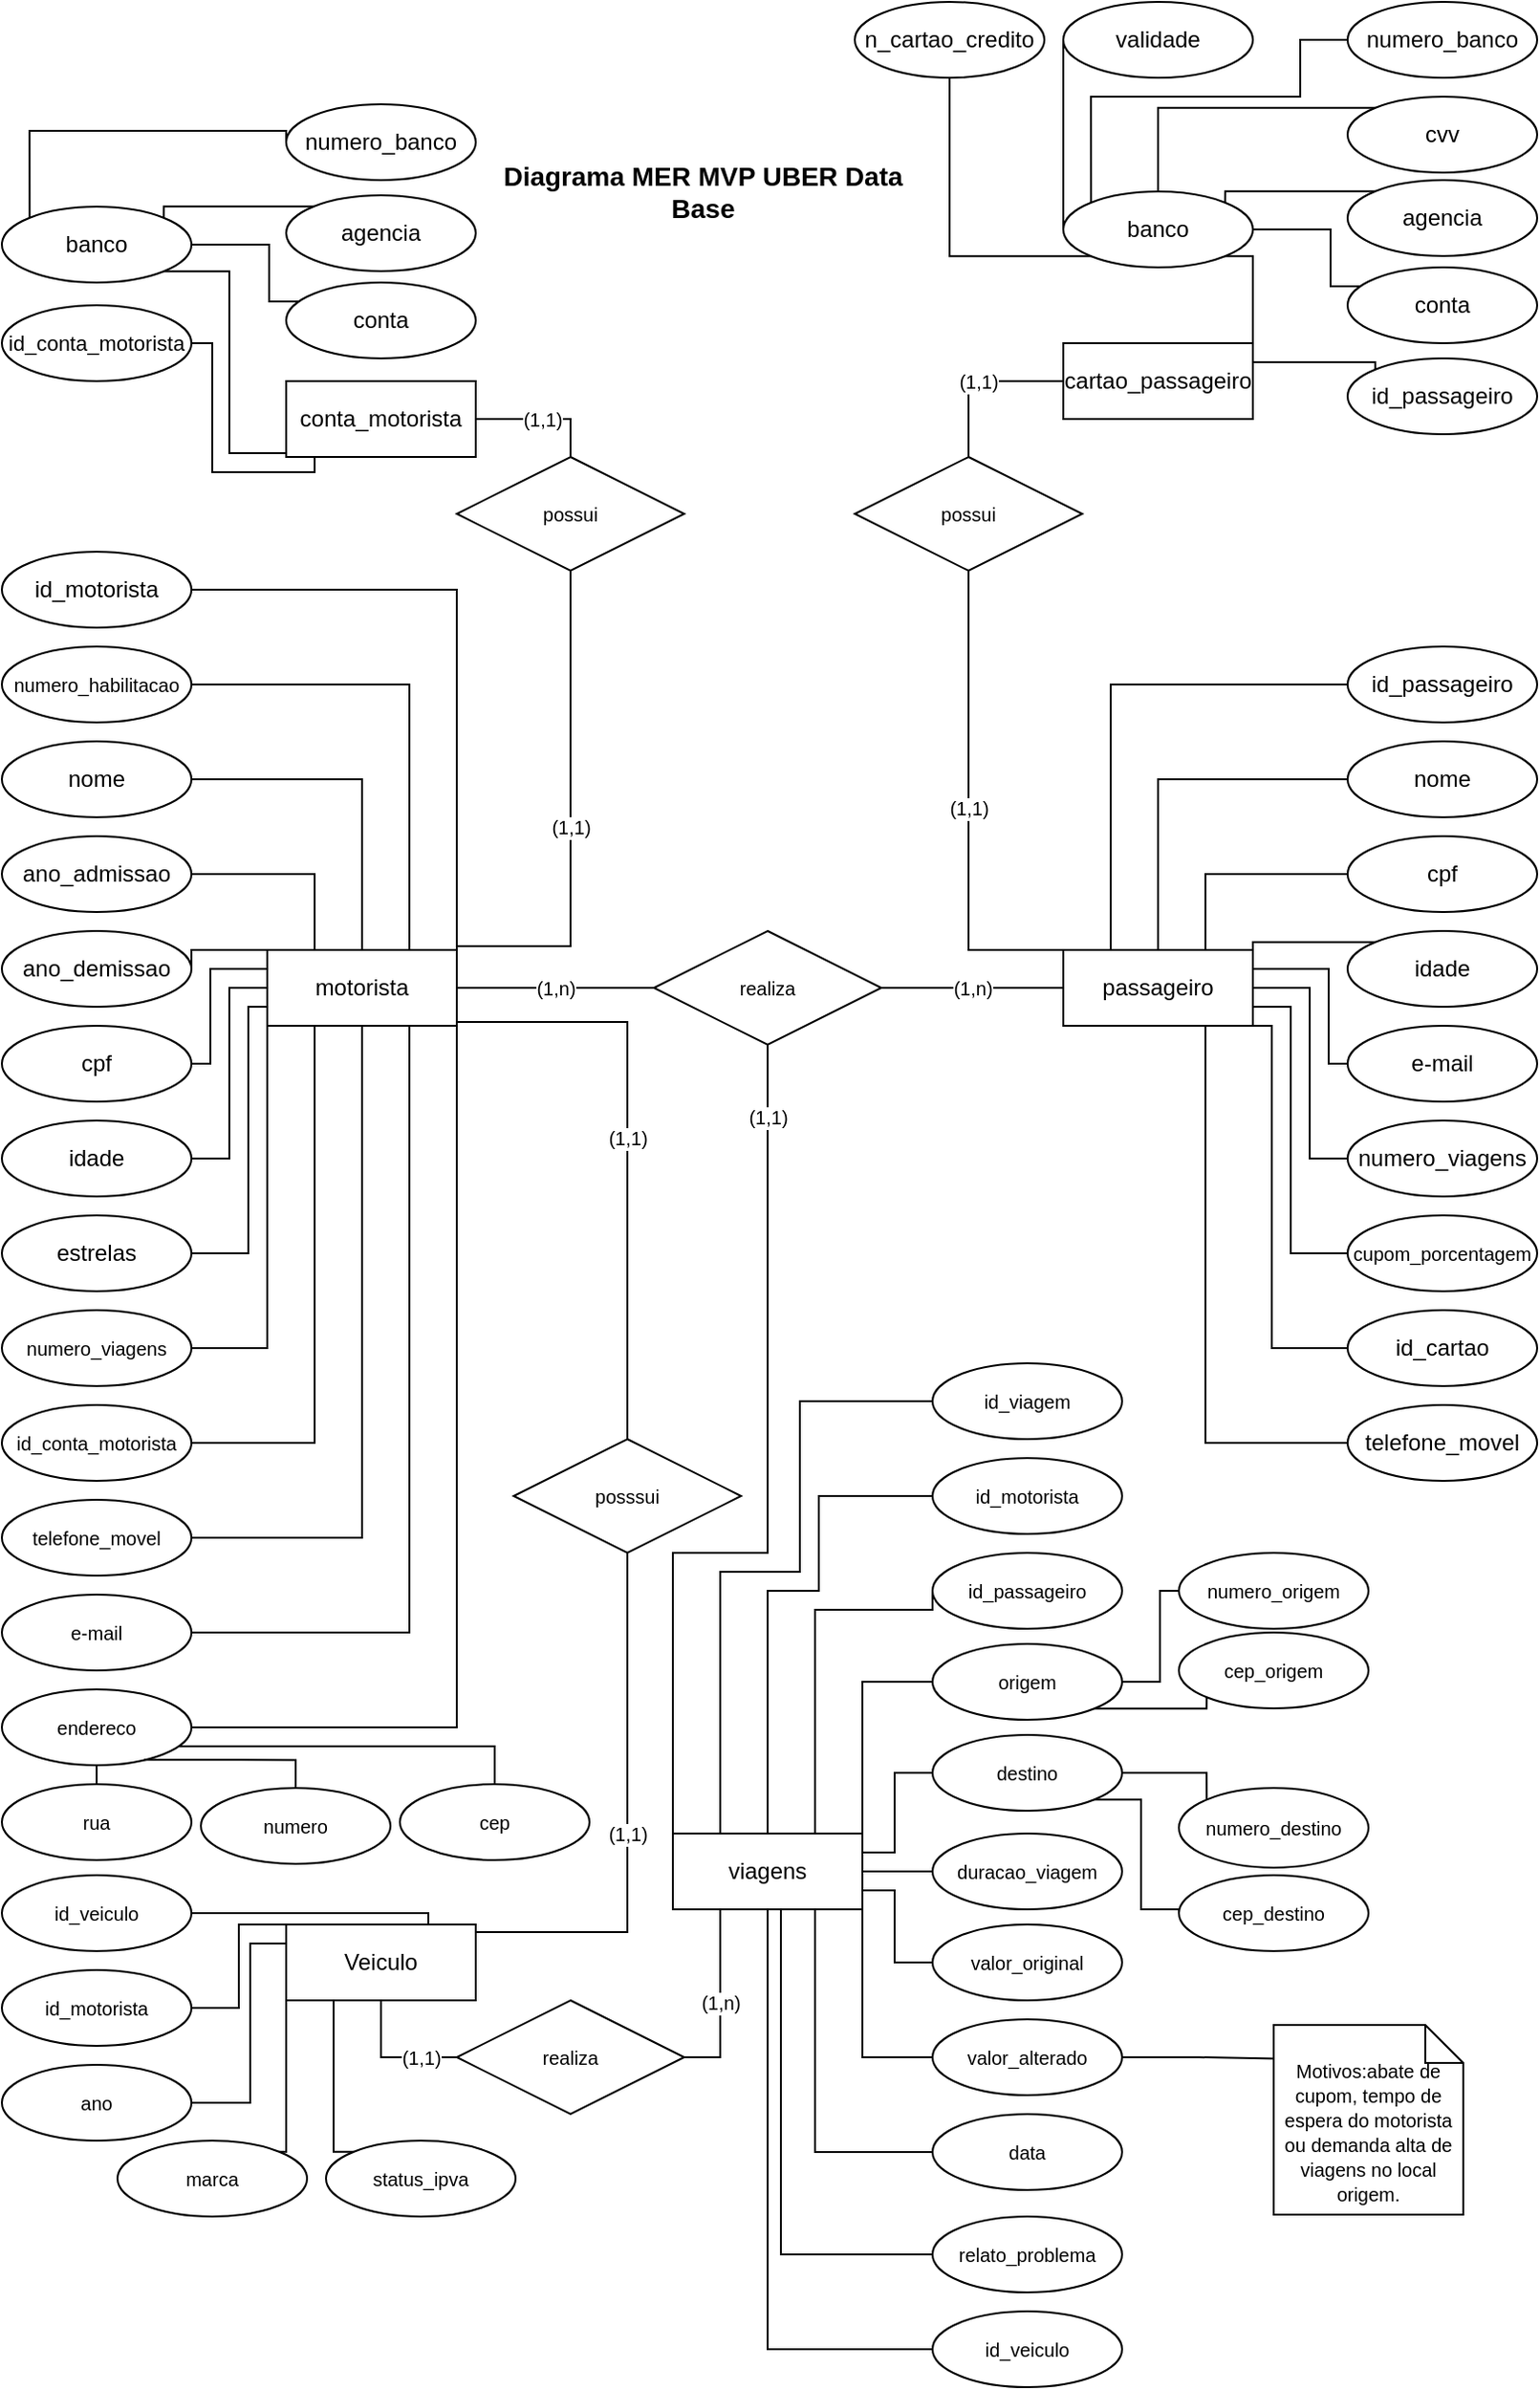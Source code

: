 <mxfile version="15.8.6" type="device"><diagram id="UzmNgIfYKmTZ12dfz8NI" name="Page-1"><mxGraphModel dx="1075" dy="1670" grid="1" gridSize="10" guides="1" tooltips="1" connect="1" arrows="1" fold="1" page="1" pageScale="1" pageWidth="827" pageHeight="1169" background="#ffffff" math="0" shadow="0"><root><mxCell id="0"/><mxCell id="1" parent="0"/><mxCell id="RcIsFeifJOuvqh-gueM1-22" value="" style="edgeStyle=orthogonalEdgeStyle;rounded=0;orthogonalLoop=1;jettySize=auto;html=1;fontSize=10;endArrow=none;endFill=0;exitX=0;exitY=0.25;exitDx=0;exitDy=0;" parent="1" source="RcIsFeifJOuvqh-gueM1-1" target="RcIsFeifJOuvqh-gueM1-13" edge="1"><mxGeometry relative="1" as="geometry"><Array as="points"><mxPoint x="119" y="-658"/><mxPoint x="119" y="-608"/></Array></mxGeometry></mxCell><mxCell id="RcIsFeifJOuvqh-gueM1-83" value="(1,1)" style="edgeStyle=orthogonalEdgeStyle;rounded=0;orthogonalLoop=1;jettySize=auto;html=1;exitX=1;exitY=0.75;exitDx=0;exitDy=0;entryX=0.5;entryY=0;entryDx=0;entryDy=0;fontSize=10;endArrow=none;endFill=0;" parent="1" source="RcIsFeifJOuvqh-gueM1-1" target="RcIsFeifJOuvqh-gueM1-75" edge="1"><mxGeometry relative="1" as="geometry"><Array as="points"><mxPoint x="249" y="-630"/><mxPoint x="339" y="-630"/></Array></mxGeometry></mxCell><mxCell id="RcIsFeifJOuvqh-gueM1-1" value="motorista" style="whiteSpace=wrap;html=1;align=center;" parent="1" vertex="1"><mxGeometry x="149" y="-668" width="100" height="40" as="geometry"/></mxCell><mxCell id="RcIsFeifJOuvqh-gueM1-85" value="(1,1)" style="edgeStyle=orthogonalEdgeStyle;rounded=0;orthogonalLoop=1;jettySize=auto;html=1;exitX=1;exitY=0.5;exitDx=0;exitDy=0;entryX=0.5;entryY=1;entryDx=0;entryDy=0;fontSize=10;endArrow=none;endFill=0;" parent="1" source="RcIsFeifJOuvqh-gueM1-4" target="RcIsFeifJOuvqh-gueM1-75" edge="1"><mxGeometry relative="1" as="geometry"><Array as="points"><mxPoint x="259" y="-150"/><mxPoint x="339" y="-150"/></Array></mxGeometry></mxCell><mxCell id="RcIsFeifJOuvqh-gueM1-86" value="(1,1)" style="edgeStyle=orthogonalEdgeStyle;rounded=0;orthogonalLoop=1;jettySize=auto;html=1;exitX=0.5;exitY=1;exitDx=0;exitDy=0;entryX=0;entryY=0.5;entryDx=0;entryDy=0;fontSize=10;endArrow=none;endFill=0;" parent="1" source="RcIsFeifJOuvqh-gueM1-4" target="RcIsFeifJOuvqh-gueM1-81" edge="1"><mxGeometry x="0.457" relative="1" as="geometry"><Array as="points"><mxPoint x="209" y="-84"/></Array><mxPoint as="offset"/></mxGeometry></mxCell><mxCell id="RcIsFeifJOuvqh-gueM1-4" value="Veiculo" style="whiteSpace=wrap;html=1;align=center;" parent="1" vertex="1"><mxGeometry x="159" y="-154" width="100" height="40" as="geometry"/></mxCell><mxCell id="RcIsFeifJOuvqh-gueM1-6" value="conta_motorista" style="whiteSpace=wrap;html=1;align=center;" parent="1" vertex="1"><mxGeometry x="159" y="-968" width="100" height="40" as="geometry"/></mxCell><mxCell id="RcIsFeifJOuvqh-gueM1-7" value="cartao_passageiro" style="whiteSpace=wrap;html=1;align=center;" parent="1" vertex="1"><mxGeometry x="569" y="-988" width="100" height="40" as="geometry"/></mxCell><mxCell id="RcIsFeifJOuvqh-gueM1-18" style="edgeStyle=orthogonalEdgeStyle;rounded=0;orthogonalLoop=1;jettySize=auto;html=1;exitX=1;exitY=0.5;exitDx=0;exitDy=0;entryX=1;entryY=0;entryDx=0;entryDy=0;fontSize=10;endArrow=none;endFill=0;" parent="1" source="RcIsFeifJOuvqh-gueM1-8" target="RcIsFeifJOuvqh-gueM1-1" edge="1"><mxGeometry relative="1" as="geometry"/></mxCell><mxCell id="RcIsFeifJOuvqh-gueM1-8" value="id_motorista" style="ellipse;whiteSpace=wrap;html=1;align=center;" parent="1" vertex="1"><mxGeometry x="9" y="-878" width="100" height="40" as="geometry"/></mxCell><mxCell id="RcIsFeifJOuvqh-gueM1-19" style="edgeStyle=orthogonalEdgeStyle;rounded=0;orthogonalLoop=1;jettySize=auto;html=1;exitX=1;exitY=0.5;exitDx=0;exitDy=0;fontSize=10;endArrow=none;endFill=0;" parent="1" source="RcIsFeifJOuvqh-gueM1-9" target="RcIsFeifJOuvqh-gueM1-1" edge="1"><mxGeometry relative="1" as="geometry"/></mxCell><mxCell id="RcIsFeifJOuvqh-gueM1-9" value="nome" style="ellipse;whiteSpace=wrap;html=1;align=center;" parent="1" vertex="1"><mxGeometry x="9" y="-778" width="100" height="40" as="geometry"/></mxCell><mxCell id="RcIsFeifJOuvqh-gueM1-20" style="edgeStyle=orthogonalEdgeStyle;rounded=0;orthogonalLoop=1;jettySize=auto;html=1;exitX=1;exitY=0.5;exitDx=0;exitDy=0;entryX=0.25;entryY=0;entryDx=0;entryDy=0;fontSize=10;endArrow=none;endFill=0;" parent="1" source="RcIsFeifJOuvqh-gueM1-10" target="RcIsFeifJOuvqh-gueM1-1" edge="1"><mxGeometry relative="1" as="geometry"/></mxCell><mxCell id="RcIsFeifJOuvqh-gueM1-10" value="ano_admissao" style="ellipse;whiteSpace=wrap;html=1;align=center;" parent="1" vertex="1"><mxGeometry x="9" y="-728" width="100" height="40" as="geometry"/></mxCell><mxCell id="RcIsFeifJOuvqh-gueM1-80" style="edgeStyle=orthogonalEdgeStyle;rounded=0;orthogonalLoop=1;jettySize=auto;html=1;exitX=1;exitY=0.5;exitDx=0;exitDy=0;entryX=0.75;entryY=0;entryDx=0;entryDy=0;fontSize=10;endArrow=none;endFill=0;" parent="1" source="RcIsFeifJOuvqh-gueM1-11" target="RcIsFeifJOuvqh-gueM1-1" edge="1"><mxGeometry relative="1" as="geometry"/></mxCell><mxCell id="RcIsFeifJOuvqh-gueM1-11" value="&lt;font style=&quot;font-size: 10px&quot;&gt;numero_habilitacao&lt;/font&gt;" style="ellipse;whiteSpace=wrap;html=1;align=center;" parent="1" vertex="1"><mxGeometry x="9" y="-828" width="100" height="40" as="geometry"/></mxCell><mxCell id="RcIsFeifJOuvqh-gueM1-21" style="edgeStyle=orthogonalEdgeStyle;rounded=0;orthogonalLoop=1;jettySize=auto;html=1;exitX=1;exitY=0.5;exitDx=0;exitDy=0;fontSize=10;endArrow=none;endFill=0;entryX=0;entryY=0;entryDx=0;entryDy=0;" parent="1" source="RcIsFeifJOuvqh-gueM1-12" target="RcIsFeifJOuvqh-gueM1-1" edge="1"><mxGeometry relative="1" as="geometry"><mxPoint x="139" y="-658" as="targetPoint"/><Array as="points"><mxPoint x="109" y="-668"/></Array></mxGeometry></mxCell><mxCell id="RcIsFeifJOuvqh-gueM1-12" value="ano_demissao" style="ellipse;whiteSpace=wrap;html=1;align=center;" parent="1" vertex="1"><mxGeometry x="9" y="-678" width="100" height="40" as="geometry"/></mxCell><mxCell id="RcIsFeifJOuvqh-gueM1-13" value="cpf" style="ellipse;whiteSpace=wrap;html=1;align=center;" parent="1" vertex="1"><mxGeometry x="9" y="-628" width="100" height="40" as="geometry"/></mxCell><mxCell id="RcIsFeifJOuvqh-gueM1-24" style="edgeStyle=orthogonalEdgeStyle;rounded=0;orthogonalLoop=1;jettySize=auto;html=1;exitX=1;exitY=0.5;exitDx=0;exitDy=0;entryX=0;entryY=0.75;entryDx=0;entryDy=0;fontSize=10;endArrow=none;endFill=0;" parent="1" source="RcIsFeifJOuvqh-gueM1-14" target="RcIsFeifJOuvqh-gueM1-1" edge="1"><mxGeometry relative="1" as="geometry"><Array as="points"><mxPoint x="139" y="-508"/></Array></mxGeometry></mxCell><mxCell id="RcIsFeifJOuvqh-gueM1-14" value="estrelas" style="ellipse;whiteSpace=wrap;html=1;align=center;" parent="1" vertex="1"><mxGeometry x="9" y="-528" width="100" height="40" as="geometry"/></mxCell><mxCell id="RcIsFeifJOuvqh-gueM1-27" style="edgeStyle=orthogonalEdgeStyle;rounded=0;orthogonalLoop=1;jettySize=auto;html=1;exitX=1;exitY=0.5;exitDx=0;exitDy=0;entryX=0.25;entryY=1;entryDx=0;entryDy=0;fontSize=10;endArrow=none;endFill=0;" parent="1" source="RcIsFeifJOuvqh-gueM1-15" target="RcIsFeifJOuvqh-gueM1-1" edge="1"><mxGeometry relative="1" as="geometry"/></mxCell><mxCell id="RcIsFeifJOuvqh-gueM1-15" value="&lt;font style=&quot;font-size: 10px&quot;&gt;id_conta_motorista&lt;/font&gt;" style="ellipse;whiteSpace=wrap;html=1;align=center;" parent="1" vertex="1"><mxGeometry x="9" y="-428" width="100" height="40" as="geometry"/></mxCell><mxCell id="RcIsFeifJOuvqh-gueM1-23" style="edgeStyle=orthogonalEdgeStyle;rounded=0;orthogonalLoop=1;jettySize=auto;html=1;exitX=1;exitY=0.5;exitDx=0;exitDy=0;entryX=0;entryY=0.5;entryDx=0;entryDy=0;fontSize=10;endArrow=none;endFill=0;" parent="1" source="RcIsFeifJOuvqh-gueM1-16" target="RcIsFeifJOuvqh-gueM1-1" edge="1"><mxGeometry relative="1" as="geometry"><Array as="points"><mxPoint x="129" y="-558"/><mxPoint x="129" y="-648"/></Array></mxGeometry></mxCell><mxCell id="RcIsFeifJOuvqh-gueM1-16" value="idade" style="ellipse;whiteSpace=wrap;html=1;align=center;" parent="1" vertex="1"><mxGeometry x="9" y="-578" width="100" height="40" as="geometry"/></mxCell><mxCell id="RcIsFeifJOuvqh-gueM1-25" style="edgeStyle=orthogonalEdgeStyle;rounded=0;orthogonalLoop=1;jettySize=auto;html=1;exitX=1;exitY=0.5;exitDx=0;exitDy=0;entryX=0;entryY=1;entryDx=0;entryDy=0;fontSize=10;endArrow=none;endFill=0;" parent="1" source="RcIsFeifJOuvqh-gueM1-17" target="RcIsFeifJOuvqh-gueM1-1" edge="1"><mxGeometry relative="1" as="geometry"/></mxCell><mxCell id="RcIsFeifJOuvqh-gueM1-17" value="&lt;font style=&quot;font-size: 10px&quot;&gt;numero_viagens&lt;/font&gt;" style="ellipse;whiteSpace=wrap;html=1;align=center;" parent="1" vertex="1"><mxGeometry x="9" y="-478" width="100" height="40" as="geometry"/></mxCell><mxCell id="RcIsFeifJOuvqh-gueM1-30" style="edgeStyle=orthogonalEdgeStyle;rounded=0;orthogonalLoop=1;jettySize=auto;html=1;exitX=1;exitY=0.5;exitDx=0;exitDy=0;entryX=0.5;entryY=1;entryDx=0;entryDy=0;fontSize=10;endArrow=none;endFill=0;" parent="1" source="RcIsFeifJOuvqh-gueM1-28" target="RcIsFeifJOuvqh-gueM1-1" edge="1"><mxGeometry relative="1" as="geometry"/></mxCell><mxCell id="RcIsFeifJOuvqh-gueM1-28" value="&lt;font style=&quot;font-size: 10px&quot;&gt;telefone_movel&lt;/font&gt;" style="ellipse;whiteSpace=wrap;html=1;align=center;" parent="1" vertex="1"><mxGeometry x="9" y="-378" width="100" height="40" as="geometry"/></mxCell><mxCell id="RcIsFeifJOuvqh-gueM1-31" style="edgeStyle=orthogonalEdgeStyle;rounded=0;orthogonalLoop=1;jettySize=auto;html=1;exitX=1;exitY=0.5;exitDx=0;exitDy=0;entryX=0.75;entryY=1;entryDx=0;entryDy=0;fontSize=10;endArrow=none;endFill=0;" parent="1" source="RcIsFeifJOuvqh-gueM1-29" target="RcIsFeifJOuvqh-gueM1-1" edge="1"><mxGeometry relative="1" as="geometry"/></mxCell><mxCell id="RcIsFeifJOuvqh-gueM1-29" value="&lt;font style=&quot;font-size: 10px&quot;&gt;e-mail&lt;/font&gt;" style="ellipse;whiteSpace=wrap;html=1;align=center;" parent="1" vertex="1"><mxGeometry x="9" y="-328" width="100" height="40" as="geometry"/></mxCell><mxCell id="RcIsFeifJOuvqh-gueM1-38" style="edgeStyle=orthogonalEdgeStyle;rounded=0;orthogonalLoop=1;jettySize=auto;html=1;exitX=1;exitY=1;exitDx=0;exitDy=0;fontSize=10;endArrow=none;endFill=0;entryX=0.5;entryY=0;entryDx=0;entryDy=0;" parent="1" source="RcIsFeifJOuvqh-gueM1-32" target="RcIsFeifJOuvqh-gueM1-34" edge="1"><mxGeometry relative="1" as="geometry"><Array as="points"><mxPoint x="94" y="-248"/><mxPoint x="269" y="-248"/></Array></mxGeometry></mxCell><mxCell id="RcIsFeifJOuvqh-gueM1-39" style="edgeStyle=orthogonalEdgeStyle;rounded=0;orthogonalLoop=1;jettySize=auto;html=1;exitX=1;exitY=0.5;exitDx=0;exitDy=0;entryX=1;entryY=1;entryDx=0;entryDy=0;fontSize=10;endArrow=none;endFill=0;" parent="1" source="RcIsFeifJOuvqh-gueM1-32" target="RcIsFeifJOuvqh-gueM1-1" edge="1"><mxGeometry relative="1" as="geometry"/></mxCell><mxCell id="RcIsFeifJOuvqh-gueM1-109" style="edgeStyle=orthogonalEdgeStyle;rounded=0;orthogonalLoop=1;jettySize=auto;html=1;exitX=0.5;exitY=1;exitDx=0;exitDy=0;entryX=0.5;entryY=0;entryDx=0;entryDy=0;fontSize=11;endArrow=none;endFill=0;" parent="1" source="RcIsFeifJOuvqh-gueM1-32" target="RcIsFeifJOuvqh-gueM1-33" edge="1"><mxGeometry relative="1" as="geometry"/></mxCell><mxCell id="RcIsFeifJOuvqh-gueM1-32" value="&lt;span style=&quot;font-size: 10px&quot;&gt;endereco&lt;/span&gt;" style="ellipse;whiteSpace=wrap;html=1;align=center;" parent="1" vertex="1"><mxGeometry x="9" y="-278" width="100" height="40" as="geometry"/></mxCell><mxCell id="RcIsFeifJOuvqh-gueM1-33" value="&lt;span style=&quot;font-size: 10px&quot;&gt;rua&lt;/span&gt;" style="ellipse;whiteSpace=wrap;html=1;align=center;" parent="1" vertex="1"><mxGeometry x="9" y="-228" width="100" height="40" as="geometry"/></mxCell><mxCell id="RcIsFeifJOuvqh-gueM1-34" value="&lt;font style=&quot;font-size: 10px&quot;&gt;cep&lt;/font&gt;" style="ellipse;whiteSpace=wrap;html=1;align=center;" parent="1" vertex="1"><mxGeometry x="219" y="-228" width="100" height="40" as="geometry"/></mxCell><mxCell id="RcIsFeifJOuvqh-gueM1-57" style="edgeStyle=orthogonalEdgeStyle;rounded=0;orthogonalLoop=1;jettySize=auto;html=1;exitX=0.25;exitY=0;exitDx=0;exitDy=0;entryX=0;entryY=0.5;entryDx=0;entryDy=0;fontSize=10;endArrow=none;endFill=0;" parent="1" source="RcIsFeifJOuvqh-gueM1-40" target="RcIsFeifJOuvqh-gueM1-46" edge="1"><mxGeometry relative="1" as="geometry"/></mxCell><mxCell id="RcIsFeifJOuvqh-gueM1-58" style="edgeStyle=orthogonalEdgeStyle;rounded=0;orthogonalLoop=1;jettySize=auto;html=1;exitX=0.5;exitY=0;exitDx=0;exitDy=0;entryX=0;entryY=0.5;entryDx=0;entryDy=0;fontSize=10;endArrow=none;endFill=0;" parent="1" source="RcIsFeifJOuvqh-gueM1-40" target="RcIsFeifJOuvqh-gueM1-49" edge="1"><mxGeometry relative="1" as="geometry"/></mxCell><mxCell id="RcIsFeifJOuvqh-gueM1-59" style="edgeStyle=orthogonalEdgeStyle;rounded=0;orthogonalLoop=1;jettySize=auto;html=1;exitX=0.75;exitY=0;exitDx=0;exitDy=0;entryX=0;entryY=0.5;entryDx=0;entryDy=0;fontSize=10;endArrow=none;endFill=0;" parent="1" source="RcIsFeifJOuvqh-gueM1-40" target="RcIsFeifJOuvqh-gueM1-50" edge="1"><mxGeometry relative="1" as="geometry"/></mxCell><mxCell id="RcIsFeifJOuvqh-gueM1-60" style="edgeStyle=orthogonalEdgeStyle;rounded=0;orthogonalLoop=1;jettySize=auto;html=1;exitX=1;exitY=0;exitDx=0;exitDy=0;entryX=0;entryY=0;entryDx=0;entryDy=0;fontSize=10;endArrow=none;endFill=0;" parent="1" source="RcIsFeifJOuvqh-gueM1-40" target="RcIsFeifJOuvqh-gueM1-53" edge="1"><mxGeometry relative="1" as="geometry"><Array as="points"><mxPoint x="669" y="-672"/></Array></mxGeometry></mxCell><mxCell id="RcIsFeifJOuvqh-gueM1-61" style="edgeStyle=orthogonalEdgeStyle;rounded=0;orthogonalLoop=1;jettySize=auto;html=1;exitX=1;exitY=0.25;exitDx=0;exitDy=0;entryX=0;entryY=0.5;entryDx=0;entryDy=0;fontSize=10;endArrow=none;endFill=0;" parent="1" source="RcIsFeifJOuvqh-gueM1-40" target="RcIsFeifJOuvqh-gueM1-52" edge="1"><mxGeometry relative="1" as="geometry"><Array as="points"><mxPoint x="709" y="-658"/><mxPoint x="709" y="-608"/></Array></mxGeometry></mxCell><mxCell id="RcIsFeifJOuvqh-gueM1-62" style="edgeStyle=orthogonalEdgeStyle;rounded=0;orthogonalLoop=1;jettySize=auto;html=1;exitX=1;exitY=0.5;exitDx=0;exitDy=0;entryX=0;entryY=0.5;entryDx=0;entryDy=0;fontSize=10;endArrow=none;endFill=0;" parent="1" source="RcIsFeifJOuvqh-gueM1-40" target="RcIsFeifJOuvqh-gueM1-48" edge="1"><mxGeometry relative="1" as="geometry"><Array as="points"><mxPoint x="699" y="-648"/><mxPoint x="699" y="-558"/></Array></mxGeometry></mxCell><mxCell id="RcIsFeifJOuvqh-gueM1-63" style="edgeStyle=orthogonalEdgeStyle;rounded=0;orthogonalLoop=1;jettySize=auto;html=1;exitX=1;exitY=0.75;exitDx=0;exitDy=0;entryX=0;entryY=0.5;entryDx=0;entryDy=0;fontSize=10;endArrow=none;endFill=0;" parent="1" source="RcIsFeifJOuvqh-gueM1-40" target="RcIsFeifJOuvqh-gueM1-51" edge="1"><mxGeometry relative="1" as="geometry"><Array as="points"><mxPoint x="689" y="-638"/><mxPoint x="689" y="-508"/></Array></mxGeometry></mxCell><mxCell id="RcIsFeifJOuvqh-gueM1-64" style="edgeStyle=orthogonalEdgeStyle;rounded=0;orthogonalLoop=1;jettySize=auto;html=1;exitX=1;exitY=1;exitDx=0;exitDy=0;entryX=0;entryY=0.5;entryDx=0;entryDy=0;fontSize=10;endArrow=none;endFill=0;" parent="1" source="RcIsFeifJOuvqh-gueM1-40" target="RcIsFeifJOuvqh-gueM1-47" edge="1"><mxGeometry relative="1" as="geometry"><Array as="points"><mxPoint x="679" y="-628"/><mxPoint x="679" y="-458"/></Array></mxGeometry></mxCell><mxCell id="RcIsFeifJOuvqh-gueM1-65" style="edgeStyle=orthogonalEdgeStyle;rounded=0;orthogonalLoop=1;jettySize=auto;html=1;exitX=0.75;exitY=1;exitDx=0;exitDy=0;entryX=0;entryY=0.5;entryDx=0;entryDy=0;fontSize=10;endArrow=none;endFill=0;" parent="1" source="RcIsFeifJOuvqh-gueM1-40" target="RcIsFeifJOuvqh-gueM1-55" edge="1"><mxGeometry relative="1" as="geometry"><Array as="points"><mxPoint x="644" y="-408"/></Array></mxGeometry></mxCell><mxCell id="RcIsFeifJOuvqh-gueM1-40" value="passageiro" style="whiteSpace=wrap;html=1;align=center;" parent="1" vertex="1"><mxGeometry x="569" y="-668" width="100" height="40" as="geometry"/></mxCell><mxCell id="RcIsFeifJOuvqh-gueM1-43" value="(1,1)" style="edgeStyle=orthogonalEdgeStyle;rounded=0;orthogonalLoop=1;jettySize=auto;html=1;exitX=0.5;exitY=1;exitDx=0;exitDy=0;fontSize=10;endArrow=none;endFill=0;entryX=0;entryY=0;entryDx=0;entryDy=0;" parent="1" source="RcIsFeifJOuvqh-gueM1-41" target="RcIsFeifJOuvqh-gueM1-42" edge="1"><mxGeometry x="-0.837" relative="1" as="geometry"><mxPoint x="400" y="-330" as="targetPoint"/><Array as="points"><mxPoint x="413" y="-350"/><mxPoint x="363" y="-350"/></Array><mxPoint as="offset"/></mxGeometry></mxCell><mxCell id="RcIsFeifJOuvqh-gueM1-44" value="(1,n)" style="edgeStyle=orthogonalEdgeStyle;rounded=0;orthogonalLoop=1;jettySize=auto;html=1;exitX=1;exitY=0.5;exitDx=0;exitDy=0;entryX=0;entryY=0.5;entryDx=0;entryDy=0;fontSize=10;endArrow=none;endFill=0;" parent="1" source="RcIsFeifJOuvqh-gueM1-41" target="RcIsFeifJOuvqh-gueM1-40" edge="1"><mxGeometry relative="1" as="geometry"/></mxCell><mxCell id="RcIsFeifJOuvqh-gueM1-45" value="(1,n)" style="edgeStyle=orthogonalEdgeStyle;rounded=0;orthogonalLoop=1;jettySize=auto;html=1;exitX=0;exitY=0.5;exitDx=0;exitDy=0;fontSize=10;endArrow=none;endFill=0;" parent="1" source="RcIsFeifJOuvqh-gueM1-41" target="RcIsFeifJOuvqh-gueM1-1" edge="1"><mxGeometry relative="1" as="geometry"/></mxCell><mxCell id="RcIsFeifJOuvqh-gueM1-41" value="realiza" style="shape=rhombus;perimeter=rhombusPerimeter;whiteSpace=wrap;html=1;align=center;fontSize=10;" parent="1" vertex="1"><mxGeometry x="353" y="-678" width="120" height="60" as="geometry"/></mxCell><mxCell id="RcIsFeifJOuvqh-gueM1-42" value="viagens" style="whiteSpace=wrap;html=1;align=center;" parent="1" vertex="1"><mxGeometry x="363" y="-202" width="100" height="40" as="geometry"/></mxCell><mxCell id="RcIsFeifJOuvqh-gueM1-46" value="id_passageiro" style="ellipse;whiteSpace=wrap;html=1;align=center;" parent="1" vertex="1"><mxGeometry x="719" y="-828" width="100" height="40" as="geometry"/></mxCell><mxCell id="RcIsFeifJOuvqh-gueM1-47" value="id_cartao" style="ellipse;whiteSpace=wrap;html=1;align=center;" parent="1" vertex="1"><mxGeometry x="719" y="-478" width="100" height="40" as="geometry"/></mxCell><mxCell id="RcIsFeifJOuvqh-gueM1-48" value="numero_viagens" style="ellipse;whiteSpace=wrap;html=1;align=center;" parent="1" vertex="1"><mxGeometry x="719" y="-578" width="100" height="40" as="geometry"/></mxCell><mxCell id="RcIsFeifJOuvqh-gueM1-49" value="nome" style="ellipse;whiteSpace=wrap;html=1;align=center;" parent="1" vertex="1"><mxGeometry x="719" y="-778" width="100" height="40" as="geometry"/></mxCell><mxCell id="RcIsFeifJOuvqh-gueM1-50" value="cpf" style="ellipse;whiteSpace=wrap;html=1;align=center;" parent="1" vertex="1"><mxGeometry x="719" y="-728" width="100" height="40" as="geometry"/></mxCell><mxCell id="RcIsFeifJOuvqh-gueM1-51" value="&lt;font style=&quot;font-size: 10px&quot;&gt;cupom_porcentagem&lt;/font&gt;" style="ellipse;whiteSpace=wrap;html=1;align=center;" parent="1" vertex="1"><mxGeometry x="719" y="-528" width="100" height="40" as="geometry"/></mxCell><mxCell id="RcIsFeifJOuvqh-gueM1-52" value="e-mail" style="ellipse;whiteSpace=wrap;html=1;align=center;" parent="1" vertex="1"><mxGeometry x="719" y="-628" width="100" height="40" as="geometry"/></mxCell><mxCell id="RcIsFeifJOuvqh-gueM1-53" value="idade" style="ellipse;whiteSpace=wrap;html=1;align=center;" parent="1" vertex="1"><mxGeometry x="719" y="-678" width="100" height="40" as="geometry"/></mxCell><mxCell id="RcIsFeifJOuvqh-gueM1-55" value="telefone_movel" style="ellipse;whiteSpace=wrap;html=1;align=center;" parent="1" vertex="1"><mxGeometry x="719" y="-428" width="100" height="40" as="geometry"/></mxCell><mxCell id="RcIsFeifJOuvqh-gueM1-75" value="posssui" style="shape=rhombus;perimeter=rhombusPerimeter;whiteSpace=wrap;html=1;align=center;fontSize=10;" parent="1" vertex="1"><mxGeometry x="279" y="-410" width="120" height="60" as="geometry"/></mxCell><mxCell id="RcIsFeifJOuvqh-gueM1-88" value="(1,1)" style="edgeStyle=orthogonalEdgeStyle;rounded=0;orthogonalLoop=1;jettySize=auto;html=1;exitX=0.5;exitY=1;exitDx=0;exitDy=0;entryX=1;entryY=0.25;entryDx=0;entryDy=0;fontSize=10;endArrow=none;endFill=0;" parent="1" source="RcIsFeifJOuvqh-gueM1-76" target="RcIsFeifJOuvqh-gueM1-1" edge="1"><mxGeometry relative="1" as="geometry"><Array as="points"><mxPoint x="309" y="-670"/><mxPoint x="249" y="-670"/></Array></mxGeometry></mxCell><mxCell id="RcIsFeifJOuvqh-gueM1-89" value="(1,1)" style="edgeStyle=orthogonalEdgeStyle;rounded=0;orthogonalLoop=1;jettySize=auto;html=1;exitX=0.5;exitY=0;exitDx=0;exitDy=0;fontSize=10;endArrow=none;endFill=0;entryX=1;entryY=0.5;entryDx=0;entryDy=0;" parent="1" source="RcIsFeifJOuvqh-gueM1-76" target="RcIsFeifJOuvqh-gueM1-6" edge="1"><mxGeometry relative="1" as="geometry"><mxPoint x="249" y="-938" as="targetPoint"/><Array as="points"><mxPoint x="309" y="-948"/></Array></mxGeometry></mxCell><mxCell id="RcIsFeifJOuvqh-gueM1-76" value="possui" style="shape=rhombus;perimeter=rhombusPerimeter;whiteSpace=wrap;html=1;align=center;fontSize=10;" parent="1" vertex="1"><mxGeometry x="249" y="-928" width="120" height="60" as="geometry"/></mxCell><mxCell id="RcIsFeifJOuvqh-gueM1-78" value="(1,1)" style="edgeStyle=orthogonalEdgeStyle;rounded=0;orthogonalLoop=1;jettySize=auto;html=1;exitX=0.5;exitY=0;exitDx=0;exitDy=0;entryX=0;entryY=0.5;entryDx=0;entryDy=0;fontSize=10;endArrow=none;endFill=0;" parent="1" source="RcIsFeifJOuvqh-gueM1-77" target="RcIsFeifJOuvqh-gueM1-7" edge="1"><mxGeometry relative="1" as="geometry"/></mxCell><mxCell id="RcIsFeifJOuvqh-gueM1-79" value="(1,1)" style="edgeStyle=orthogonalEdgeStyle;rounded=0;orthogonalLoop=1;jettySize=auto;html=1;exitX=0.5;exitY=1;exitDx=0;exitDy=0;entryX=0;entryY=0;entryDx=0;entryDy=0;fontSize=10;endArrow=none;endFill=0;" parent="1" source="RcIsFeifJOuvqh-gueM1-77" target="RcIsFeifJOuvqh-gueM1-40" edge="1"><mxGeometry relative="1" as="geometry"><Array as="points"><mxPoint x="519" y="-668"/></Array></mxGeometry></mxCell><mxCell id="RcIsFeifJOuvqh-gueM1-77" value="possui" style="shape=rhombus;perimeter=rhombusPerimeter;whiteSpace=wrap;html=1;align=center;fontSize=10;" parent="1" vertex="1"><mxGeometry x="459" y="-928" width="120" height="60" as="geometry"/></mxCell><mxCell id="RcIsFeifJOuvqh-gueM1-87" value="(1,n)" style="edgeStyle=orthogonalEdgeStyle;rounded=0;orthogonalLoop=1;jettySize=auto;html=1;exitX=1;exitY=0.5;exitDx=0;exitDy=0;fontSize=10;endArrow=none;endFill=0;entryX=0.25;entryY=1;entryDx=0;entryDy=0;" parent="1" source="RcIsFeifJOuvqh-gueM1-81" target="RcIsFeifJOuvqh-gueM1-42" edge="1"><mxGeometry relative="1" as="geometry"><mxPoint x="413" y="-160" as="targetPoint"/><Array as="points"><mxPoint x="388" y="-84"/></Array></mxGeometry></mxCell><mxCell id="RcIsFeifJOuvqh-gueM1-81" value="realiza" style="shape=rhombus;perimeter=rhombusPerimeter;whiteSpace=wrap;html=1;align=center;fontSize=10;" parent="1" vertex="1"><mxGeometry x="249" y="-114" width="120" height="60" as="geometry"/></mxCell><mxCell id="RcIsFeifJOuvqh-gueM1-84" style="edgeStyle=orthogonalEdgeStyle;rounded=0;orthogonalLoop=1;jettySize=auto;html=1;exitX=0.5;exitY=1;exitDx=0;exitDy=0;fontSize=10;endArrow=none;endFill=0;" parent="1" source="RcIsFeifJOuvqh-gueM1-4" target="RcIsFeifJOuvqh-gueM1-4" edge="1"><mxGeometry relative="1" as="geometry"/></mxCell><mxCell id="RcIsFeifJOuvqh-gueM1-100" style="edgeStyle=orthogonalEdgeStyle;rounded=0;orthogonalLoop=1;jettySize=auto;html=1;exitX=1;exitY=1;exitDx=0;exitDy=0;entryX=0;entryY=1;entryDx=0;entryDy=0;fontSize=10;endArrow=none;endFill=0;" parent="1" source="RcIsFeifJOuvqh-gueM1-90" target="RcIsFeifJOuvqh-gueM1-6" edge="1"><mxGeometry relative="1" as="geometry"><Array as="points"><mxPoint x="129" y="-1026"/><mxPoint x="129" y="-930"/></Array></mxGeometry></mxCell><mxCell id="RcIsFeifJOuvqh-gueM1-104" style="edgeStyle=orthogonalEdgeStyle;rounded=0;orthogonalLoop=1;jettySize=auto;html=1;exitX=0;exitY=0;exitDx=0;exitDy=0;entryX=0;entryY=0.5;entryDx=0;entryDy=0;fontSize=11;endArrow=none;endFill=0;" parent="1" source="RcIsFeifJOuvqh-gueM1-90" target="RcIsFeifJOuvqh-gueM1-92" edge="1"><mxGeometry relative="1" as="geometry"><Array as="points"><mxPoint x="24" y="-1100"/></Array></mxGeometry></mxCell><mxCell id="RcIsFeifJOuvqh-gueM1-106" style="edgeStyle=orthogonalEdgeStyle;rounded=0;orthogonalLoop=1;jettySize=auto;html=1;exitX=1;exitY=0;exitDx=0;exitDy=0;entryX=0;entryY=0;entryDx=0;entryDy=0;fontSize=11;endArrow=none;endFill=0;" parent="1" source="RcIsFeifJOuvqh-gueM1-90" target="RcIsFeifJOuvqh-gueM1-91" edge="1"><mxGeometry relative="1" as="geometry"><Array as="points"><mxPoint x="94" y="-1060"/></Array></mxGeometry></mxCell><mxCell id="RcIsFeifJOuvqh-gueM1-107" style="edgeStyle=orthogonalEdgeStyle;rounded=0;orthogonalLoop=1;jettySize=auto;html=1;exitX=1;exitY=0.5;exitDx=0;exitDy=0;entryX=0;entryY=0;entryDx=0;entryDy=0;fontSize=11;endArrow=none;endFill=0;" parent="1" source="RcIsFeifJOuvqh-gueM1-90" target="RcIsFeifJOuvqh-gueM1-93" edge="1"><mxGeometry relative="1" as="geometry"><Array as="points"><mxPoint x="150" y="-1040"/><mxPoint x="150" y="-1010"/></Array></mxGeometry></mxCell><mxCell id="RcIsFeifJOuvqh-gueM1-90" value="banco" style="ellipse;whiteSpace=wrap;html=1;align=center;" parent="1" vertex="1"><mxGeometry x="9" y="-1060" width="100" height="40" as="geometry"/></mxCell><mxCell id="RcIsFeifJOuvqh-gueM1-91" value="agencia" style="ellipse;whiteSpace=wrap;html=1;align=center;" parent="1" vertex="1"><mxGeometry x="159" y="-1066" width="100" height="40" as="geometry"/></mxCell><mxCell id="RcIsFeifJOuvqh-gueM1-92" value="numero_banco" style="ellipse;whiteSpace=wrap;html=1;align=center;" parent="1" vertex="1"><mxGeometry x="159" y="-1114" width="100" height="40" as="geometry"/></mxCell><mxCell id="RcIsFeifJOuvqh-gueM1-93" value="conta" style="ellipse;whiteSpace=wrap;html=1;align=center;" parent="1" vertex="1"><mxGeometry x="159" y="-1020" width="100" height="40" as="geometry"/></mxCell><mxCell id="RcIsFeifJOuvqh-gueM1-99" style="edgeStyle=orthogonalEdgeStyle;rounded=0;orthogonalLoop=1;jettySize=auto;html=1;exitX=1;exitY=0.5;exitDx=0;exitDy=0;entryX=0.25;entryY=1;entryDx=0;entryDy=0;fontSize=10;endArrow=none;endFill=0;" parent="1" source="RcIsFeifJOuvqh-gueM1-94" target="RcIsFeifJOuvqh-gueM1-6" edge="1"><mxGeometry relative="1" as="geometry"><Array as="points"><mxPoint x="120" y="-988"/><mxPoint x="120" y="-920"/><mxPoint x="174" y="-920"/><mxPoint x="174" y="-928"/></Array></mxGeometry></mxCell><mxCell id="RcIsFeifJOuvqh-gueM1-94" value="&lt;span style=&quot;font-size: 11px&quot;&gt;id_conta_motorista&lt;/span&gt;" style="ellipse;whiteSpace=wrap;html=1;align=center;" parent="1" vertex="1"><mxGeometry x="9" y="-1008" width="100" height="40" as="geometry"/></mxCell><mxCell id="RcIsFeifJOuvqh-gueM1-114" style="edgeStyle=orthogonalEdgeStyle;rounded=0;orthogonalLoop=1;jettySize=auto;html=1;exitX=1;exitY=0.5;exitDx=0;exitDy=0;entryX=0.75;entryY=0;entryDx=0;entryDy=0;fontSize=11;endArrow=none;endFill=0;" parent="1" source="RcIsFeifJOuvqh-gueM1-108" target="RcIsFeifJOuvqh-gueM1-4" edge="1"><mxGeometry relative="1" as="geometry"><Array as="points"><mxPoint x="234" y="-160"/></Array></mxGeometry></mxCell><mxCell id="RcIsFeifJOuvqh-gueM1-108" value="&lt;span style=&quot;font-size: 10px&quot;&gt;id_veiculo&lt;/span&gt;" style="ellipse;whiteSpace=wrap;html=1;align=center;" parent="1" vertex="1"><mxGeometry x="9" y="-180" width="100" height="40" as="geometry"/></mxCell><mxCell id="RcIsFeifJOuvqh-gueM1-115" style="edgeStyle=orthogonalEdgeStyle;rounded=0;orthogonalLoop=1;jettySize=auto;html=1;exitX=1;exitY=0.5;exitDx=0;exitDy=0;entryX=0;entryY=0;entryDx=0;entryDy=0;fontSize=11;endArrow=none;endFill=0;" parent="1" source="RcIsFeifJOuvqh-gueM1-110" target="RcIsFeifJOuvqh-gueM1-4" edge="1"><mxGeometry relative="1" as="geometry"><Array as="points"><mxPoint x="134" y="-110"/><mxPoint x="134" y="-154"/></Array></mxGeometry></mxCell><mxCell id="RcIsFeifJOuvqh-gueM1-110" value="&lt;span style=&quot;font-size: 10px&quot;&gt;id_motorista&lt;/span&gt;" style="ellipse;whiteSpace=wrap;html=1;align=center;" parent="1" vertex="1"><mxGeometry x="9" y="-130" width="100" height="40" as="geometry"/></mxCell><mxCell id="RcIsFeifJOuvqh-gueM1-116" style="edgeStyle=orthogonalEdgeStyle;rounded=0;orthogonalLoop=1;jettySize=auto;html=1;exitX=1;exitY=0.5;exitDx=0;exitDy=0;entryX=0;entryY=0.25;entryDx=0;entryDy=0;fontSize=11;endArrow=none;endFill=0;" parent="1" source="RcIsFeifJOuvqh-gueM1-111" target="RcIsFeifJOuvqh-gueM1-4" edge="1"><mxGeometry relative="1" as="geometry"><Array as="points"><mxPoint x="140" y="-60"/><mxPoint x="140" y="-144"/></Array></mxGeometry></mxCell><mxCell id="RcIsFeifJOuvqh-gueM1-111" value="&lt;span style=&quot;font-size: 10px&quot;&gt;ano&lt;/span&gt;" style="ellipse;whiteSpace=wrap;html=1;align=center;" parent="1" vertex="1"><mxGeometry x="9" y="-80" width="100" height="40" as="geometry"/></mxCell><mxCell id="RcIsFeifJOuvqh-gueM1-117" style="edgeStyle=orthogonalEdgeStyle;rounded=0;orthogonalLoop=1;jettySize=auto;html=1;exitX=1;exitY=0;exitDx=0;exitDy=0;entryX=0;entryY=1;entryDx=0;entryDy=0;fontSize=11;endArrow=none;endFill=0;" parent="1" source="RcIsFeifJOuvqh-gueM1-112" target="RcIsFeifJOuvqh-gueM1-4" edge="1"><mxGeometry relative="1" as="geometry"><Array as="points"><mxPoint x="159" y="-34"/></Array></mxGeometry></mxCell><mxCell id="RcIsFeifJOuvqh-gueM1-112" value="&lt;span style=&quot;font-size: 10px&quot;&gt;marca&lt;/span&gt;" style="ellipse;whiteSpace=wrap;html=1;align=center;" parent="1" vertex="1"><mxGeometry x="70" y="-40" width="100" height="40" as="geometry"/></mxCell><mxCell id="RcIsFeifJOuvqh-gueM1-118" style="edgeStyle=orthogonalEdgeStyle;rounded=0;orthogonalLoop=1;jettySize=auto;html=1;exitX=0;exitY=0;exitDx=0;exitDy=0;entryX=0.25;entryY=1;entryDx=0;entryDy=0;fontSize=11;endArrow=none;endFill=0;" parent="1" source="RcIsFeifJOuvqh-gueM1-113" target="RcIsFeifJOuvqh-gueM1-4" edge="1"><mxGeometry relative="1" as="geometry"><Array as="points"><mxPoint x="184" y="-34"/></Array></mxGeometry></mxCell><mxCell id="RcIsFeifJOuvqh-gueM1-113" value="&lt;span style=&quot;font-size: 10px&quot;&gt;status_ipva&lt;/span&gt;" style="ellipse;whiteSpace=wrap;html=1;align=center;" parent="1" vertex="1"><mxGeometry x="180" y="-40" width="100" height="40" as="geometry"/></mxCell><mxCell id="RcIsFeifJOuvqh-gueM1-130" style="edgeStyle=orthogonalEdgeStyle;rounded=0;orthogonalLoop=1;jettySize=auto;html=1;exitX=0;exitY=0.5;exitDx=0;exitDy=0;fontSize=11;endArrow=none;endFill=0;entryX=1;entryY=0.25;entryDx=0;entryDy=0;" parent="1" source="RcIsFeifJOuvqh-gueM1-119" target="RcIsFeifJOuvqh-gueM1-42" edge="1"><mxGeometry relative="1" as="geometry"><mxPoint x="500" y="-182" as="targetPoint"/><Array as="points"><mxPoint x="480" y="-234"/><mxPoint x="480" y="-192"/></Array></mxGeometry></mxCell><mxCell id="RcIsFeifJOuvqh-gueM1-119" value="&lt;font style=&quot;font-size: 10px&quot;&gt;destino&lt;/font&gt;" style="ellipse;whiteSpace=wrap;html=1;align=center;" parent="1" vertex="1"><mxGeometry x="500" y="-254" width="100" height="40" as="geometry"/></mxCell><mxCell id="RcIsFeifJOuvqh-gueM1-129" style="edgeStyle=orthogonalEdgeStyle;rounded=0;orthogonalLoop=1;jettySize=auto;html=1;exitX=0;exitY=0.5;exitDx=0;exitDy=0;entryX=1;entryY=0;entryDx=0;entryDy=0;fontSize=11;endArrow=none;endFill=0;" parent="1" source="RcIsFeifJOuvqh-gueM1-120" target="RcIsFeifJOuvqh-gueM1-42" edge="1"><mxGeometry relative="1" as="geometry"/></mxCell><mxCell id="RcIsFeifJOuvqh-gueM1-120" value="&lt;font style=&quot;font-size: 10px&quot;&gt;origem&lt;/font&gt;" style="ellipse;whiteSpace=wrap;html=1;align=center;" parent="1" vertex="1"><mxGeometry x="500" y="-302" width="100" height="40" as="geometry"/></mxCell><mxCell id="RcIsFeifJOuvqh-gueM1-134" style="edgeStyle=orthogonalEdgeStyle;rounded=0;orthogonalLoop=1;jettySize=auto;html=1;exitX=0;exitY=0.5;exitDx=0;exitDy=0;entryX=1;entryY=0.75;entryDx=0;entryDy=0;fontSize=11;endArrow=none;endFill=0;" parent="1" source="RcIsFeifJOuvqh-gueM1-121" target="RcIsFeifJOuvqh-gueM1-42" edge="1"><mxGeometry relative="1" as="geometry"/></mxCell><mxCell id="RcIsFeifJOuvqh-gueM1-121" value="&lt;font style=&quot;font-size: 10px&quot;&gt;valor_original&lt;/font&gt;" style="ellipse;whiteSpace=wrap;html=1;align=center;" parent="1" vertex="1"><mxGeometry x="500" y="-154" width="100" height="40" as="geometry"/></mxCell><mxCell id="RcIsFeifJOuvqh-gueM1-131" style="edgeStyle=orthogonalEdgeStyle;rounded=0;orthogonalLoop=1;jettySize=auto;html=1;exitX=0;exitY=0.5;exitDx=0;exitDy=0;entryX=1;entryY=0.5;entryDx=0;entryDy=0;fontSize=11;endArrow=none;endFill=0;" parent="1" source="RcIsFeifJOuvqh-gueM1-122" target="RcIsFeifJOuvqh-gueM1-42" edge="1"><mxGeometry relative="1" as="geometry"/></mxCell><mxCell id="RcIsFeifJOuvqh-gueM1-122" value="&lt;font style=&quot;font-size: 10px&quot;&gt;duracao_viagem&lt;/font&gt;" style="ellipse;whiteSpace=wrap;html=1;align=center;" parent="1" vertex="1"><mxGeometry x="500" y="-202" width="100" height="40" as="geometry"/></mxCell><mxCell id="RcIsFeifJOuvqh-gueM1-126" style="edgeStyle=orthogonalEdgeStyle;rounded=0;orthogonalLoop=1;jettySize=auto;html=1;exitX=0;exitY=0.5;exitDx=0;exitDy=0;entryX=0.25;entryY=0;entryDx=0;entryDy=0;fontSize=11;endArrow=none;endFill=0;" parent="1" source="RcIsFeifJOuvqh-gueM1-123" target="RcIsFeifJOuvqh-gueM1-42" edge="1"><mxGeometry relative="1" as="geometry"><Array as="points"><mxPoint x="430" y="-430"/><mxPoint x="430" y="-340"/><mxPoint x="388" y="-340"/></Array></mxGeometry></mxCell><mxCell id="RcIsFeifJOuvqh-gueM1-123" value="&lt;font style=&quot;font-size: 10px&quot;&gt;id_viagem&lt;/font&gt;" style="ellipse;whiteSpace=wrap;html=1;align=center;" parent="1" vertex="1"><mxGeometry x="500" y="-450" width="100" height="40" as="geometry"/></mxCell><mxCell id="RcIsFeifJOuvqh-gueM1-127" style="edgeStyle=orthogonalEdgeStyle;rounded=0;orthogonalLoop=1;jettySize=auto;html=1;exitX=0;exitY=0.5;exitDx=0;exitDy=0;entryX=0.5;entryY=0;entryDx=0;entryDy=0;fontSize=11;endArrow=none;endFill=0;" parent="1" source="RcIsFeifJOuvqh-gueM1-124" target="RcIsFeifJOuvqh-gueM1-42" edge="1"><mxGeometry relative="1" as="geometry"><Array as="points"><mxPoint x="440" y="-380"/><mxPoint x="440" y="-330"/><mxPoint x="413" y="-330"/></Array></mxGeometry></mxCell><mxCell id="RcIsFeifJOuvqh-gueM1-124" value="&lt;font style=&quot;font-size: 10px&quot;&gt;id_motorista&lt;/font&gt;" style="ellipse;whiteSpace=wrap;html=1;align=center;" parent="1" vertex="1"><mxGeometry x="500" y="-400" width="100" height="40" as="geometry"/></mxCell><mxCell id="RcIsFeifJOuvqh-gueM1-128" style="edgeStyle=orthogonalEdgeStyle;rounded=0;orthogonalLoop=1;jettySize=auto;html=1;exitX=0;exitY=0.5;exitDx=0;exitDy=0;entryX=0.75;entryY=0;entryDx=0;entryDy=0;fontSize=11;endArrow=none;endFill=0;" parent="1" source="RcIsFeifJOuvqh-gueM1-125" target="RcIsFeifJOuvqh-gueM1-42" edge="1"><mxGeometry relative="1" as="geometry"><Array as="points"><mxPoint x="500" y="-320"/><mxPoint x="438" y="-320"/></Array></mxGeometry></mxCell><mxCell id="RcIsFeifJOuvqh-gueM1-125" value="&lt;font style=&quot;font-size: 10px&quot;&gt;id_passageiro&lt;/font&gt;" style="ellipse;whiteSpace=wrap;html=1;align=center;" parent="1" vertex="1"><mxGeometry x="500" y="-350" width="100" height="40" as="geometry"/></mxCell><mxCell id="RcIsFeifJOuvqh-gueM1-133" style="edgeStyle=orthogonalEdgeStyle;rounded=0;orthogonalLoop=1;jettySize=auto;html=1;exitX=0;exitY=0.5;exitDx=0;exitDy=0;entryX=1;entryY=1;entryDx=0;entryDy=0;fontSize=11;endArrow=none;endFill=0;" parent="1" source="RcIsFeifJOuvqh-gueM1-132" target="RcIsFeifJOuvqh-gueM1-42" edge="1"><mxGeometry relative="1" as="geometry"/></mxCell><mxCell id="RcIsFeifJOuvqh-gueM1-139" style="edgeStyle=orthogonalEdgeStyle;rounded=0;orthogonalLoop=1;jettySize=auto;html=1;exitX=1;exitY=0.5;exitDx=0;exitDy=0;entryX=0.014;entryY=0.177;entryDx=0;entryDy=0;entryPerimeter=0;fontSize=11;endArrow=none;endFill=0;" parent="1" source="RcIsFeifJOuvqh-gueM1-132" target="RcIsFeifJOuvqh-gueM1-138" edge="1"><mxGeometry relative="1" as="geometry"/></mxCell><mxCell id="RcIsFeifJOuvqh-gueM1-132" value="&lt;font style=&quot;font-size: 10px&quot;&gt;valor_alterado&lt;/font&gt;" style="ellipse;whiteSpace=wrap;html=1;align=center;" parent="1" vertex="1"><mxGeometry x="500" y="-104" width="100" height="40" as="geometry"/></mxCell><mxCell id="RcIsFeifJOuvqh-gueM1-140" style="edgeStyle=orthogonalEdgeStyle;rounded=0;orthogonalLoop=1;jettySize=auto;html=1;exitX=0;exitY=0.5;exitDx=0;exitDy=0;entryX=0.75;entryY=1;entryDx=0;entryDy=0;fontSize=10;endArrow=none;endFill=0;" parent="1" source="RcIsFeifJOuvqh-gueM1-135" target="RcIsFeifJOuvqh-gueM1-42" edge="1"><mxGeometry relative="1" as="geometry"/></mxCell><mxCell id="RcIsFeifJOuvqh-gueM1-135" value="&lt;font style=&quot;font-size: 10px&quot;&gt;data&lt;/font&gt;" style="ellipse;whiteSpace=wrap;html=1;align=center;" parent="1" vertex="1"><mxGeometry x="500" y="-54" width="100" height="40" as="geometry"/></mxCell><mxCell id="RcIsFeifJOuvqh-gueM1-141" style="edgeStyle=orthogonalEdgeStyle;rounded=0;orthogonalLoop=1;jettySize=auto;html=1;exitX=0;exitY=0.5;exitDx=0;exitDy=0;fontSize=10;endArrow=none;endFill=0;" parent="1" source="RcIsFeifJOuvqh-gueM1-136" target="RcIsFeifJOuvqh-gueM1-42" edge="1"><mxGeometry relative="1" as="geometry"><Array as="points"><mxPoint x="420" y="20"/></Array></mxGeometry></mxCell><mxCell id="RcIsFeifJOuvqh-gueM1-136" value="&lt;font style=&quot;font-size: 10px&quot;&gt;relato_problema&lt;/font&gt;" style="ellipse;whiteSpace=wrap;html=1;align=center;" parent="1" vertex="1"><mxGeometry x="500" width="100" height="40" as="geometry"/></mxCell><mxCell id="RcIsFeifJOuvqh-gueM1-142" style="edgeStyle=orthogonalEdgeStyle;rounded=0;orthogonalLoop=1;jettySize=auto;html=1;exitX=0;exitY=0.5;exitDx=0;exitDy=0;fontSize=10;endArrow=none;endFill=0;entryX=0.5;entryY=1;entryDx=0;entryDy=0;" parent="1" source="RcIsFeifJOuvqh-gueM1-137" target="RcIsFeifJOuvqh-gueM1-42" edge="1"><mxGeometry relative="1" as="geometry"><mxPoint x="400" y="-170" as="targetPoint"/></mxGeometry></mxCell><mxCell id="RcIsFeifJOuvqh-gueM1-137" value="&lt;font style=&quot;font-size: 10px&quot;&gt;id_veiculo&lt;/font&gt;" style="ellipse;whiteSpace=wrap;html=1;align=center;" parent="1" vertex="1"><mxGeometry x="500" y="50" width="100" height="40" as="geometry"/></mxCell><mxCell id="RcIsFeifJOuvqh-gueM1-138" value="&lt;br&gt;&lt;font style=&quot;font-size: 10px&quot;&gt;Motivos:abate de cupom, tempo de espera do motorista ou demanda alta de viagens no local origem.&lt;/font&gt;" style="shape=note;size=20;whiteSpace=wrap;html=1;fontSize=11;" parent="1" vertex="1"><mxGeometry x="680" y="-101" width="100" height="100" as="geometry"/></mxCell><mxCell id="RcIsFeifJOuvqh-gueM1-150" style="edgeStyle=orthogonalEdgeStyle;rounded=0;orthogonalLoop=1;jettySize=auto;html=1;exitX=0;exitY=0.5;exitDx=0;exitDy=0;entryX=1;entryY=0.5;entryDx=0;entryDy=0;fontSize=10;endArrow=none;endFill=0;" parent="1" source="RcIsFeifJOuvqh-gueM1-144" target="RcIsFeifJOuvqh-gueM1-120" edge="1"><mxGeometry relative="1" as="geometry"><Array as="points"><mxPoint x="620" y="-330"/><mxPoint x="620" y="-282"/></Array></mxGeometry></mxCell><mxCell id="RcIsFeifJOuvqh-gueM1-144" value="&lt;font style=&quot;font-size: 10px&quot;&gt;numero_origem&lt;/font&gt;" style="ellipse;whiteSpace=wrap;html=1;align=center;" parent="1" vertex="1"><mxGeometry x="630" y="-350" width="100" height="40" as="geometry"/></mxCell><mxCell id="RcIsFeifJOuvqh-gueM1-151" style="edgeStyle=orthogonalEdgeStyle;rounded=0;orthogonalLoop=1;jettySize=auto;html=1;exitX=0;exitY=1;exitDx=0;exitDy=0;entryX=1;entryY=1;entryDx=0;entryDy=0;fontSize=10;endArrow=none;endFill=0;" parent="1" source="RcIsFeifJOuvqh-gueM1-145" target="RcIsFeifJOuvqh-gueM1-120" edge="1"><mxGeometry relative="1" as="geometry"><Array as="points"><mxPoint x="645" y="-268"/></Array></mxGeometry></mxCell><mxCell id="RcIsFeifJOuvqh-gueM1-145" value="&lt;font style=&quot;font-size: 10px&quot;&gt;cep_origem&lt;/font&gt;" style="ellipse;whiteSpace=wrap;html=1;align=center;" parent="1" vertex="1"><mxGeometry x="630" y="-308" width="100" height="40" as="geometry"/></mxCell><mxCell id="RcIsFeifJOuvqh-gueM1-153" style="edgeStyle=orthogonalEdgeStyle;rounded=0;orthogonalLoop=1;jettySize=auto;html=1;exitX=0;exitY=0;exitDx=0;exitDy=0;entryX=1;entryY=0.5;entryDx=0;entryDy=0;fontSize=10;endArrow=none;endFill=0;" parent="1" source="RcIsFeifJOuvqh-gueM1-147" target="RcIsFeifJOuvqh-gueM1-119" edge="1"><mxGeometry relative="1" as="geometry"><Array as="points"><mxPoint x="645" y="-234"/></Array></mxGeometry></mxCell><mxCell id="RcIsFeifJOuvqh-gueM1-147" value="&lt;font style=&quot;font-size: 10px&quot;&gt;numero_destino&lt;/font&gt;" style="ellipse;whiteSpace=wrap;html=1;align=center;" parent="1" vertex="1"><mxGeometry x="630" y="-226" width="100" height="42" as="geometry"/></mxCell><mxCell id="RcIsFeifJOuvqh-gueM1-154" style="edgeStyle=orthogonalEdgeStyle;rounded=0;orthogonalLoop=1;jettySize=auto;html=1;exitX=0;exitY=0.5;exitDx=0;exitDy=0;entryX=1;entryY=1;entryDx=0;entryDy=0;fontSize=10;endArrow=none;endFill=0;" parent="1" source="RcIsFeifJOuvqh-gueM1-148" target="RcIsFeifJOuvqh-gueM1-119" edge="1"><mxGeometry relative="1" as="geometry"><Array as="points"><mxPoint x="610" y="-162"/><mxPoint x="610" y="-220"/></Array></mxGeometry></mxCell><mxCell id="RcIsFeifJOuvqh-gueM1-148" value="&lt;font style=&quot;font-size: 10px&quot;&gt;cep_destino&lt;/font&gt;" style="ellipse;whiteSpace=wrap;html=1;align=center;" parent="1" vertex="1"><mxGeometry x="630" y="-180" width="100" height="40" as="geometry"/></mxCell><mxCell id="RcIsFeifJOuvqh-gueM1-155" style="edgeStyle=orthogonalEdgeStyle;rounded=0;orthogonalLoop=1;jettySize=auto;html=1;exitX=0;exitY=0;exitDx=0;exitDy=0;entryX=0;entryY=0.5;entryDx=0;entryDy=0;fontSize=11;endArrow=none;endFill=0;" parent="1" source="RcIsFeifJOuvqh-gueM1-159" target="RcIsFeifJOuvqh-gueM1-161" edge="1"><mxGeometry relative="1" as="geometry"><Array as="points"><mxPoint x="584" y="-1118"/><mxPoint x="694" y="-1118"/><mxPoint x="694" y="-1148"/></Array></mxGeometry></mxCell><mxCell id="RcIsFeifJOuvqh-gueM1-156" style="edgeStyle=orthogonalEdgeStyle;rounded=0;orthogonalLoop=1;jettySize=auto;html=1;exitX=0.5;exitY=0;exitDx=0;exitDy=0;entryX=0;entryY=0;entryDx=0;entryDy=0;fontSize=11;endArrow=none;endFill=0;" parent="1" source="RcIsFeifJOuvqh-gueM1-159" target="RcIsFeifJOuvqh-gueM1-163" edge="1"><mxGeometry relative="1" as="geometry"><Array as="points"><mxPoint x="619" y="-1112"/></Array></mxGeometry></mxCell><mxCell id="RcIsFeifJOuvqh-gueM1-157" style="edgeStyle=orthogonalEdgeStyle;rounded=0;orthogonalLoop=1;jettySize=auto;html=1;exitX=1;exitY=0;exitDx=0;exitDy=0;entryX=0;entryY=0;entryDx=0;entryDy=0;fontSize=11;endArrow=none;endFill=0;" parent="1" source="RcIsFeifJOuvqh-gueM1-159" target="RcIsFeifJOuvqh-gueM1-160" edge="1"><mxGeometry relative="1" as="geometry"><Array as="points"><mxPoint x="654" y="-1068"/></Array></mxGeometry></mxCell><mxCell id="RcIsFeifJOuvqh-gueM1-158" style="edgeStyle=orthogonalEdgeStyle;rounded=0;orthogonalLoop=1;jettySize=auto;html=1;exitX=1;exitY=0.5;exitDx=0;exitDy=0;entryX=0;entryY=0;entryDx=0;entryDy=0;fontSize=11;endArrow=none;endFill=0;" parent="1" source="RcIsFeifJOuvqh-gueM1-159" target="RcIsFeifJOuvqh-gueM1-162" edge="1"><mxGeometry relative="1" as="geometry"><Array as="points"><mxPoint x="710" y="-1048"/><mxPoint x="710" y="-1018"/></Array></mxGeometry></mxCell><mxCell id="RcIsFeifJOuvqh-gueM1-166" style="edgeStyle=orthogonalEdgeStyle;rounded=0;orthogonalLoop=1;jettySize=auto;html=1;exitX=1;exitY=1;exitDx=0;exitDy=0;entryX=1;entryY=0;entryDx=0;entryDy=0;fontSize=10;endArrow=none;endFill=0;" parent="1" source="RcIsFeifJOuvqh-gueM1-159" target="RcIsFeifJOuvqh-gueM1-7" edge="1"><mxGeometry relative="1" as="geometry"><Array as="points"><mxPoint x="669" y="-1034"/></Array></mxGeometry></mxCell><mxCell id="RcIsFeifJOuvqh-gueM1-159" value="banco" style="ellipse;whiteSpace=wrap;html=1;align=center;" parent="1" vertex="1"><mxGeometry x="569" y="-1068" width="100" height="40" as="geometry"/></mxCell><mxCell id="RcIsFeifJOuvqh-gueM1-160" value="agencia" style="ellipse;whiteSpace=wrap;html=1;align=center;" parent="1" vertex="1"><mxGeometry x="719" y="-1074" width="100" height="40" as="geometry"/></mxCell><mxCell id="RcIsFeifJOuvqh-gueM1-161" value="numero_banco" style="ellipse;whiteSpace=wrap;html=1;align=center;" parent="1" vertex="1"><mxGeometry x="719" y="-1168" width="100" height="40" as="geometry"/></mxCell><mxCell id="RcIsFeifJOuvqh-gueM1-162" value="conta" style="ellipse;whiteSpace=wrap;html=1;align=center;" parent="1" vertex="1"><mxGeometry x="719" y="-1028" width="100" height="40" as="geometry"/></mxCell><mxCell id="RcIsFeifJOuvqh-gueM1-163" value="cvv" style="ellipse;whiteSpace=wrap;html=1;align=center;" parent="1" vertex="1"><mxGeometry x="719" y="-1118" width="100" height="40" as="geometry"/></mxCell><mxCell id="RcIsFeifJOuvqh-gueM1-164" style="edgeStyle=orthogonalEdgeStyle;rounded=0;orthogonalLoop=1;jettySize=auto;html=1;exitX=0;exitY=0.5;exitDx=0;exitDy=0;entryX=0;entryY=0.5;entryDx=0;entryDy=0;fontSize=11;endArrow=none;endFill=0;" parent="1" source="RcIsFeifJOuvqh-gueM1-165" target="RcIsFeifJOuvqh-gueM1-159" edge="1"><mxGeometry relative="1" as="geometry"><Array as="points"><mxPoint x="569" y="-1098"/><mxPoint x="569" y="-1098"/></Array></mxGeometry></mxCell><mxCell id="RcIsFeifJOuvqh-gueM1-165" value="validade" style="ellipse;whiteSpace=wrap;html=1;align=center;" parent="1" vertex="1"><mxGeometry x="569" y="-1168" width="100" height="40" as="geometry"/></mxCell><mxCell id="RcIsFeifJOuvqh-gueM1-168" style="edgeStyle=orthogonalEdgeStyle;rounded=0;orthogonalLoop=1;jettySize=auto;html=1;exitX=0.5;exitY=1;exitDx=0;exitDy=0;entryX=0;entryY=1;entryDx=0;entryDy=0;fontSize=10;endArrow=none;endFill=0;" parent="1" source="RcIsFeifJOuvqh-gueM1-167" target="RcIsFeifJOuvqh-gueM1-159" edge="1"><mxGeometry relative="1" as="geometry"><Array as="points"><mxPoint x="509" y="-1034"/></Array></mxGeometry></mxCell><mxCell id="RcIsFeifJOuvqh-gueM1-167" value="n_cartao_credito" style="ellipse;whiteSpace=wrap;html=1;align=center;" parent="1" vertex="1"><mxGeometry x="459" y="-1168" width="100" height="40" as="geometry"/></mxCell><mxCell id="RcIsFeifJOuvqh-gueM1-170" style="edgeStyle=orthogonalEdgeStyle;rounded=0;orthogonalLoop=1;jettySize=auto;html=1;exitX=0;exitY=0;exitDx=0;exitDy=0;entryX=1;entryY=0.25;entryDx=0;entryDy=0;fontSize=10;endArrow=none;endFill=0;" parent="1" source="RcIsFeifJOuvqh-gueM1-169" target="RcIsFeifJOuvqh-gueM1-7" edge="1"><mxGeometry relative="1" as="geometry"><Array as="points"><mxPoint x="734" y="-978"/></Array></mxGeometry></mxCell><mxCell id="RcIsFeifJOuvqh-gueM1-169" value="id_passageiro" style="ellipse;whiteSpace=wrap;html=1;align=center;" parent="1" vertex="1"><mxGeometry x="719" y="-980" width="100" height="40" as="geometry"/></mxCell><mxCell id="RcIsFeifJOuvqh-gueM1-172" value="&lt;font size=&quot;1&quot;&gt;&lt;b style=&quot;font-size: 14px&quot;&gt;Diagrama MER MVP UBER Data Base&lt;/b&gt;&lt;/font&gt;" style="text;html=1;strokeColor=none;fillColor=none;align=center;verticalAlign=middle;whiteSpace=wrap;rounded=0;fontSize=10;strokeWidth=6;" parent="1" vertex="1"><mxGeometry x="259" y="-1128" width="240" height="120" as="geometry"/></mxCell><mxCell id="4B4GoDG4K1dQ6xtx71OZ-2" style="edgeStyle=orthogonalEdgeStyle;rounded=0;orthogonalLoop=1;jettySize=auto;html=1;exitX=0.5;exitY=0;exitDx=0;exitDy=0;entryX=0.75;entryY=0.929;entryDx=0;entryDy=0;entryPerimeter=0;endArrow=none;endFill=0;" parent="1" source="4B4GoDG4K1dQ6xtx71OZ-1" target="RcIsFeifJOuvqh-gueM1-32" edge="1"><mxGeometry relative="1" as="geometry"><Array as="points"><mxPoint x="164" y="-241"/></Array></mxGeometry></mxCell><mxCell id="4B4GoDG4K1dQ6xtx71OZ-1" value="&lt;font style=&quot;font-size: 10px&quot;&gt;numero&lt;/font&gt;" style="ellipse;whiteSpace=wrap;html=1;align=center;" parent="1" vertex="1"><mxGeometry x="114" y="-226" width="100" height="40" as="geometry"/></mxCell></root></mxGraphModel></diagram></mxfile>